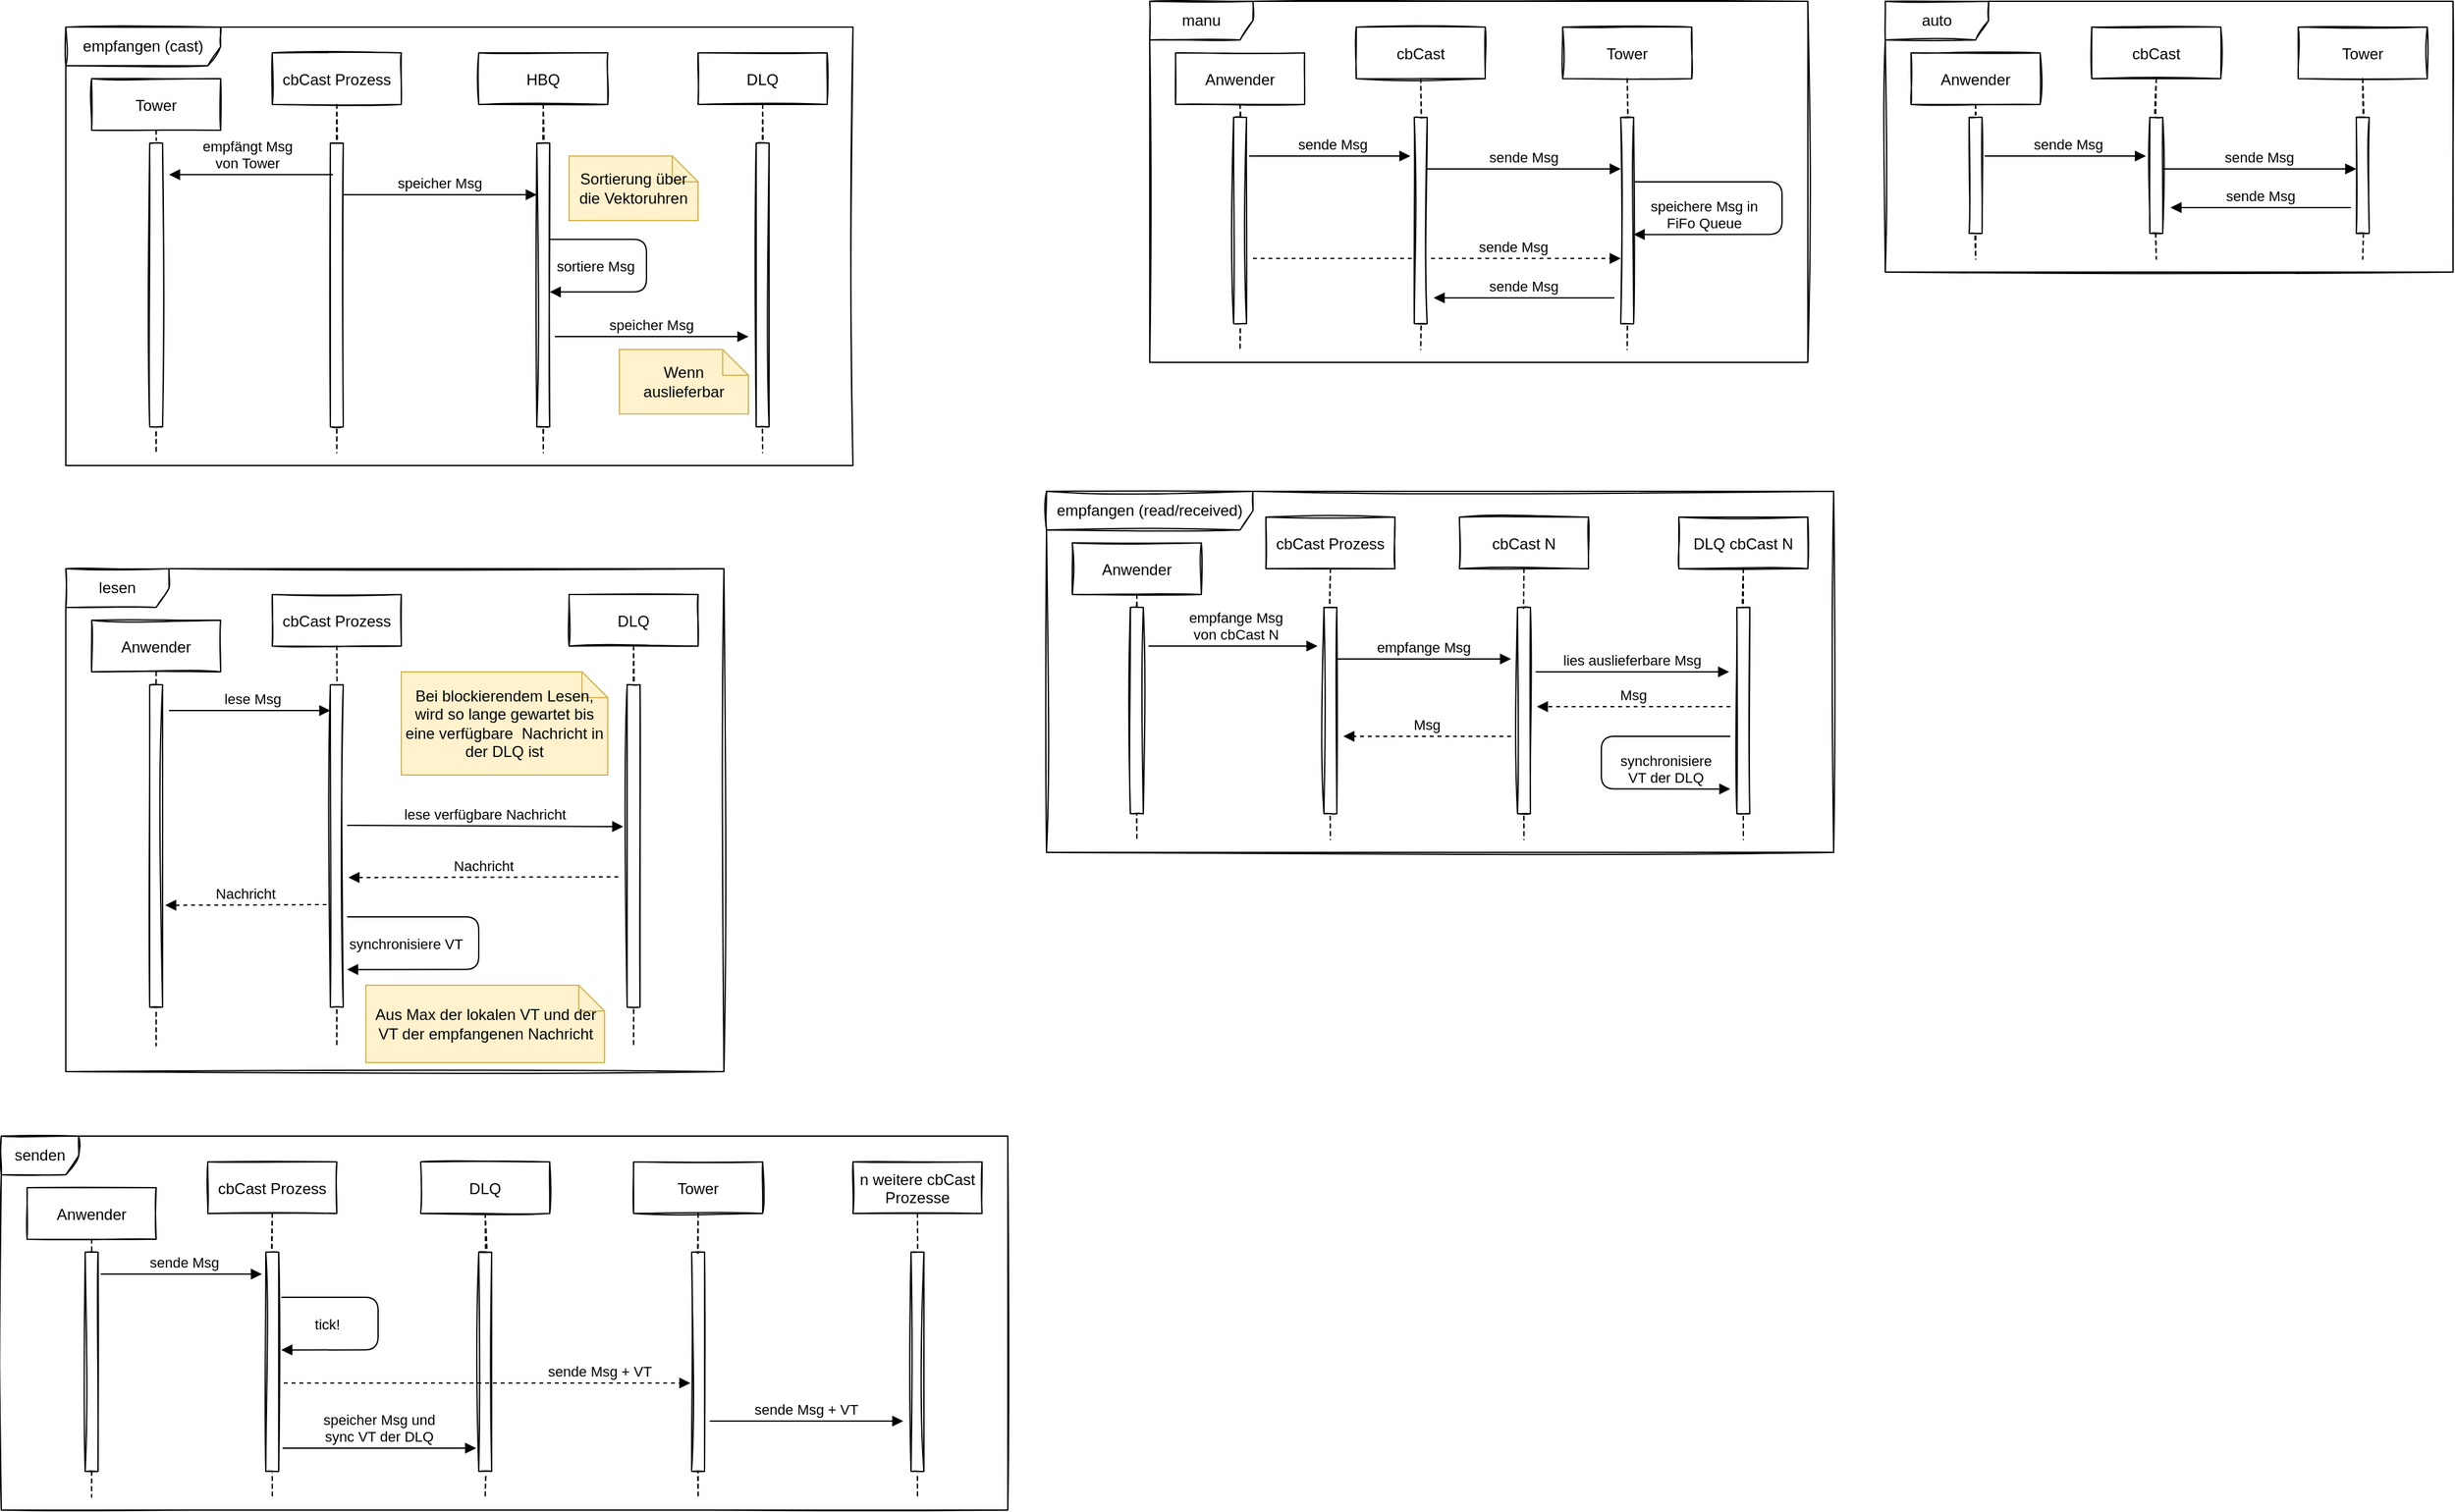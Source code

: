 <mxfile version="15.8.7" type="device"><diagram id="kgpKYQtTHZ0yAKxKKP6v" name="Page-1"><mxGraphModel dx="946" dy="725" grid="1" gridSize="10" guides="1" tooltips="1" connect="1" arrows="1" fold="1" page="1" pageScale="1" pageWidth="850" pageHeight="1100" math="0" shadow="0"><root><mxCell id="0"/><mxCell id="1" parent="0"/><mxCell id="mBNW3FOgWOewo8QIWIge-110" value="auto" style="shape=umlFrame;whiteSpace=wrap;html=1;sketch=1;width=80;height=30;" vertex="1" parent="1"><mxGeometry x="1510" y="50" width="440" height="210" as="geometry"/></mxCell><mxCell id="mBNW3FOgWOewo8QIWIge-80" value="" style="group" vertex="1" connectable="0" parent="1"><mxGeometry x="100" y="490" width="510" height="390" as="geometry"/></mxCell><mxCell id="mBNW3FOgWOewo8QIWIge-51" value="lesen" style="shape=umlFrame;whiteSpace=wrap;html=1;sketch=1;width=80;height=30;" vertex="1" parent="mBNW3FOgWOewo8QIWIge-80"><mxGeometry width="510" height="390" as="geometry"/></mxCell><mxCell id="mBNW3FOgWOewo8QIWIge-52" value="Anwender" style="shape=umlLifeline;perimeter=lifelinePerimeter;container=1;collapsible=0;recursiveResize=0;rounded=0;shadow=0;strokeWidth=1;sketch=1;" vertex="1" parent="mBNW3FOgWOewo8QIWIge-80"><mxGeometry x="20" y="40" width="100" height="330" as="geometry"/></mxCell><mxCell id="mBNW3FOgWOewo8QIWIge-53" value="" style="points=[];perimeter=orthogonalPerimeter;rounded=0;shadow=0;strokeWidth=1;sketch=1;" vertex="1" parent="mBNW3FOgWOewo8QIWIge-52"><mxGeometry x="45" y="50" width="10" height="250" as="geometry"/></mxCell><mxCell id="mBNW3FOgWOewo8QIWIge-54" value="DLQ" style="shape=umlLifeline;perimeter=lifelinePerimeter;container=1;collapsible=0;recursiveResize=0;rounded=0;shadow=0;strokeWidth=1;sketch=1;" vertex="1" parent="mBNW3FOgWOewo8QIWIge-80"><mxGeometry x="390" y="20" width="100" height="350" as="geometry"/></mxCell><mxCell id="mBNW3FOgWOewo8QIWIge-55" value="" style="points=[];perimeter=orthogonalPerimeter;rounded=0;shadow=0;strokeWidth=1;sketch=1;" vertex="1" parent="mBNW3FOgWOewo8QIWIge-54"><mxGeometry x="45" y="70" width="10" height="250" as="geometry"/></mxCell><mxCell id="mBNW3FOgWOewo8QIWIge-56" value="lese verfügbare Nachricht" style="verticalAlign=bottom;endArrow=block;shadow=0;strokeWidth=1;" edge="1" parent="mBNW3FOgWOewo8QIWIge-54"><mxGeometry relative="1" as="geometry"><mxPoint x="-172" y="179" as="sourcePoint"/><mxPoint x="42" y="180" as="targetPoint"/></mxGeometry></mxCell><mxCell id="mBNW3FOgWOewo8QIWIge-63" value="cbCast Prozess" style="shape=umlLifeline;perimeter=lifelinePerimeter;container=1;collapsible=0;recursiveResize=0;rounded=0;shadow=0;strokeWidth=1;sketch=1;" vertex="1" parent="mBNW3FOgWOewo8QIWIge-80"><mxGeometry x="160" y="20" width="100" height="350" as="geometry"/></mxCell><mxCell id="mBNW3FOgWOewo8QIWIge-64" value="" style="points=[];perimeter=orthogonalPerimeter;rounded=0;shadow=0;strokeWidth=1;sketch=1;" vertex="1" parent="mBNW3FOgWOewo8QIWIge-63"><mxGeometry x="45" y="70" width="10" height="250" as="geometry"/></mxCell><mxCell id="mBNW3FOgWOewo8QIWIge-72" value="Nachricht" style="verticalAlign=bottom;endArrow=none;shadow=0;strokeWidth=1;dashed=1;startArrow=block;startFill=1;endFill=0;" edge="1" parent="mBNW3FOgWOewo8QIWIge-63"><mxGeometry relative="1" as="geometry"><mxPoint x="-83" y="241" as="sourcePoint"/><mxPoint x="42" y="240.5" as="targetPoint"/></mxGeometry></mxCell><mxCell id="mBNW3FOgWOewo8QIWIge-71" value="Nachricht" style="verticalAlign=bottom;endArrow=none;shadow=0;strokeWidth=1;dashed=1;startArrow=block;startFill=1;endFill=0;" edge="1" parent="mBNW3FOgWOewo8QIWIge-63"><mxGeometry relative="1" as="geometry"><mxPoint x="59" y="219.5" as="sourcePoint"/><mxPoint x="269" y="219" as="targetPoint"/></mxGeometry></mxCell><mxCell id="mBNW3FOgWOewo8QIWIge-65" value="lese Msg" style="verticalAlign=bottom;endArrow=block;shadow=0;strokeWidth=1;" edge="1" parent="mBNW3FOgWOewo8QIWIge-80"><mxGeometry x="0.04" relative="1" as="geometry"><mxPoint x="80" y="110" as="sourcePoint"/><mxPoint as="offset"/><mxPoint x="205" y="110" as="targetPoint"/></mxGeometry></mxCell><mxCell id="mBNW3FOgWOewo8QIWIge-69" value="Bei blockierendem Lesen, wird so lange gewartet bis eine verfügbare&amp;nbsp; Nachricht in der DLQ ist" style="shape=note;size=20;whiteSpace=wrap;html=1;fillColor=#fff2cc;strokeColor=#d6b656;" vertex="1" parent="mBNW3FOgWOewo8QIWIge-80"><mxGeometry x="260" y="80" width="160" height="80" as="geometry"/></mxCell><mxCell id="mBNW3FOgWOewo8QIWIge-74" value="synchronisiere VT" style="verticalAlign=bottom;endArrow=block;shadow=0;strokeWidth=1;entryX=1;entryY=0.786;entryDx=0;entryDy=0;entryPerimeter=0;edgeStyle=orthogonalEdgeStyle;" edge="1" parent="mBNW3FOgWOewo8QIWIge-80"><mxGeometry x="0.625" y="-11" relative="1" as="geometry"><mxPoint x="218" y="270" as="sourcePoint"/><mxPoint x="218" y="310.82" as="targetPoint"/><Array as="points"><mxPoint x="320" y="270"/><mxPoint x="320" y="311"/></Array><mxPoint as="offset"/></mxGeometry></mxCell><mxCell id="mBNW3FOgWOewo8QIWIge-76" value="Aus Max der lokalen VT und der VT der empfangenen Nachricht" style="shape=note;size=20;whiteSpace=wrap;html=1;fillColor=#fff2cc;strokeColor=#d6b656;" vertex="1" parent="mBNW3FOgWOewo8QIWIge-80"><mxGeometry x="232.5" y="323" width="185" height="60" as="geometry"/></mxCell><mxCell id="mBNW3FOgWOewo8QIWIge-81" value="" style="group" vertex="1" connectable="0" parent="1"><mxGeometry x="50" y="930" width="780" height="290" as="geometry"/></mxCell><mxCell id="mBNW3FOgWOewo8QIWIge-32" value="senden" style="shape=umlFrame;whiteSpace=wrap;html=1;sketch=1;gradientColor=none;" vertex="1" parent="mBNW3FOgWOewo8QIWIge-81"><mxGeometry width="780" height="290" as="geometry"/></mxCell><mxCell id="mBNW3FOgWOewo8QIWIge-6" value="Anwender" style="shape=umlLifeline;perimeter=lifelinePerimeter;container=1;collapsible=0;recursiveResize=0;rounded=0;shadow=0;strokeWidth=1;sketch=1;" vertex="1" parent="mBNW3FOgWOewo8QIWIge-81"><mxGeometry x="20" y="40" width="100" height="240" as="geometry"/></mxCell><mxCell id="mBNW3FOgWOewo8QIWIge-7" value="" style="points=[];perimeter=orthogonalPerimeter;rounded=0;shadow=0;strokeWidth=1;sketch=1;" vertex="1" parent="mBNW3FOgWOewo8QIWIge-6"><mxGeometry x="45" y="50" width="10" height="170" as="geometry"/></mxCell><mxCell id="mBNW3FOgWOewo8QIWIge-11" value="DLQ" style="shape=umlLifeline;perimeter=lifelinePerimeter;container=1;collapsible=0;recursiveResize=0;rounded=0;shadow=0;strokeWidth=1;sketch=1;" vertex="1" parent="mBNW3FOgWOewo8QIWIge-81"><mxGeometry x="325" y="20" width="100" height="260" as="geometry"/></mxCell><mxCell id="mBNW3FOgWOewo8QIWIge-12" value="" style="points=[];perimeter=orthogonalPerimeter;rounded=0;shadow=0;strokeWidth=1;sketch=1;" vertex="1" parent="mBNW3FOgWOewo8QIWIge-11"><mxGeometry x="45" y="70" width="10" height="170" as="geometry"/></mxCell><mxCell id="mBNW3FOgWOewo8QIWIge-10" value="sende Msg + VT" style="verticalAlign=bottom;endArrow=block;shadow=0;strokeWidth=1;sketch=0;dashed=1;jumpStyle=none;jumpSize=6;" edge="1" parent="mBNW3FOgWOewo8QIWIge-11"><mxGeometry x="0.556" relative="1" as="geometry"><mxPoint x="-106" y="171.5" as="sourcePoint"/><mxPoint x="209" y="171.5" as="targetPoint"/><mxPoint as="offset"/></mxGeometry></mxCell><mxCell id="mBNW3FOgWOewo8QIWIge-17" value="cbCast Prozess" style="shape=umlLifeline;perimeter=lifelinePerimeter;container=1;collapsible=0;recursiveResize=0;rounded=0;shadow=0;strokeWidth=1;sketch=1;" vertex="1" parent="mBNW3FOgWOewo8QIWIge-81"><mxGeometry x="160" y="20" width="100" height="260" as="geometry"/></mxCell><mxCell id="mBNW3FOgWOewo8QIWIge-18" value="" style="points=[];perimeter=orthogonalPerimeter;rounded=0;shadow=0;strokeWidth=1;sketch=1;" vertex="1" parent="mBNW3FOgWOewo8QIWIge-17"><mxGeometry x="45" y="70" width="10" height="170" as="geometry"/></mxCell><mxCell id="mBNW3FOgWOewo8QIWIge-15" value="speicher Msg und &#10;sync VT der DLQ" style="verticalAlign=bottom;endArrow=block;shadow=0;strokeWidth=1;sketch=0;" edge="1" parent="mBNW3FOgWOewo8QIWIge-17"><mxGeometry relative="1" as="geometry"><mxPoint x="58" y="222" as="sourcePoint"/><mxPoint x="208" y="222" as="targetPoint"/></mxGeometry></mxCell><mxCell id="mBNW3FOgWOewo8QIWIge-20" value="tick!" style="verticalAlign=bottom;endArrow=block;shadow=0;strokeWidth=1;entryX=1;entryY=0.786;entryDx=0;entryDy=0;entryPerimeter=0;edgeStyle=orthogonalEdgeStyle;sketch=0;" edge="1" parent="mBNW3FOgWOewo8QIWIge-81"><mxGeometry x="0.625" y="-11" relative="1" as="geometry"><mxPoint x="217" y="125" as="sourcePoint"/><mxPoint x="217" y="165.82" as="targetPoint"/><Array as="points"><mxPoint x="292" y="125"/><mxPoint x="292" y="166"/></Array><mxPoint as="offset"/></mxGeometry></mxCell><mxCell id="mBNW3FOgWOewo8QIWIge-24" value="Tower" style="shape=umlLifeline;perimeter=lifelinePerimeter;container=1;collapsible=0;recursiveResize=0;rounded=0;shadow=0;strokeWidth=1;sketch=1;" vertex="1" parent="mBNW3FOgWOewo8QIWIge-81"><mxGeometry x="490" y="20" width="100" height="260" as="geometry"/></mxCell><mxCell id="mBNW3FOgWOewo8QIWIge-25" value="" style="points=[];perimeter=orthogonalPerimeter;rounded=0;shadow=0;strokeWidth=1;sketch=1;" vertex="1" parent="mBNW3FOgWOewo8QIWIge-24"><mxGeometry x="45" y="70" width="10" height="170" as="geometry"/></mxCell><mxCell id="mBNW3FOgWOewo8QIWIge-28" value="n weitere cbCast&#10;Prozesse" style="shape=umlLifeline;perimeter=lifelinePerimeter;container=1;collapsible=0;recursiveResize=0;rounded=0;shadow=0;strokeWidth=1;sketch=1;" vertex="1" parent="mBNW3FOgWOewo8QIWIge-81"><mxGeometry x="660" y="20" width="100" height="260" as="geometry"/></mxCell><mxCell id="mBNW3FOgWOewo8QIWIge-29" value="" style="points=[];perimeter=orthogonalPerimeter;rounded=0;shadow=0;strokeWidth=1;sketch=1;" vertex="1" parent="mBNW3FOgWOewo8QIWIge-28"><mxGeometry x="45" y="70" width="10" height="170" as="geometry"/></mxCell><mxCell id="mBNW3FOgWOewo8QIWIge-19" value="sende Msg" style="verticalAlign=bottom;endArrow=block;shadow=0;strokeWidth=1;sketch=0;" edge="1" parent="mBNW3FOgWOewo8QIWIge-81"><mxGeometry x="0.04" relative="1" as="geometry"><mxPoint x="77" y="107" as="sourcePoint"/><mxPoint as="offset"/><mxPoint x="202" y="107" as="targetPoint"/></mxGeometry></mxCell><mxCell id="mBNW3FOgWOewo8QIWIge-26" value="sende Msg + VT" style="verticalAlign=bottom;endArrow=block;shadow=0;strokeWidth=1;sketch=0;" edge="1" parent="mBNW3FOgWOewo8QIWIge-81"><mxGeometry relative="1" as="geometry"><mxPoint x="549" y="221" as="sourcePoint"/><mxPoint x="699" y="221" as="targetPoint"/></mxGeometry></mxCell><mxCell id="mBNW3FOgWOewo8QIWIge-112" value="" style="group" vertex="1" connectable="0" parent="1"><mxGeometry x="940" y="50" width="510" height="280" as="geometry"/></mxCell><mxCell id="mBNW3FOgWOewo8QIWIge-83" value="manu" style="shape=umlFrame;whiteSpace=wrap;html=1;sketch=1;width=80;height=30;" vertex="1" parent="mBNW3FOgWOewo8QIWIge-112"><mxGeometry width="510" height="280" as="geometry"/></mxCell><mxCell id="mBNW3FOgWOewo8QIWIge-84" value="Anwender" style="shape=umlLifeline;perimeter=lifelinePerimeter;container=1;collapsible=0;recursiveResize=0;rounded=0;shadow=0;strokeWidth=1;sketch=1;" vertex="1" parent="mBNW3FOgWOewo8QIWIge-112"><mxGeometry x="20" y="40" width="100" height="230" as="geometry"/></mxCell><mxCell id="mBNW3FOgWOewo8QIWIge-85" value="" style="points=[];perimeter=orthogonalPerimeter;rounded=0;shadow=0;strokeWidth=1;sketch=1;" vertex="1" parent="mBNW3FOgWOewo8QIWIge-84"><mxGeometry x="45" y="50" width="10" height="160" as="geometry"/></mxCell><mxCell id="mBNW3FOgWOewo8QIWIge-86" value="Tower" style="shape=umlLifeline;perimeter=lifelinePerimeter;container=1;collapsible=0;recursiveResize=0;rounded=0;shadow=0;strokeWidth=1;sketch=1;" vertex="1" parent="mBNW3FOgWOewo8QIWIge-112"><mxGeometry x="320" y="20" width="100" height="250" as="geometry"/></mxCell><mxCell id="mBNW3FOgWOewo8QIWIge-87" value="" style="points=[];perimeter=orthogonalPerimeter;rounded=0;shadow=0;strokeWidth=1;sketch=1;" vertex="1" parent="mBNW3FOgWOewo8QIWIge-86"><mxGeometry x="45" y="70" width="10" height="160" as="geometry"/></mxCell><mxCell id="mBNW3FOgWOewo8QIWIge-94" value="speichere Msg in &#10;FiFo Queue" style="verticalAlign=bottom;endArrow=block;shadow=0;strokeWidth=1;entryX=1;entryY=0.786;entryDx=0;entryDy=0;entryPerimeter=0;edgeStyle=orthogonalEdgeStyle;" edge="1" parent="mBNW3FOgWOewo8QIWIge-86"><mxGeometry x="0.594" relative="1" as="geometry"><mxPoint x="55" y="120" as="sourcePoint"/><mxPoint x="55" y="160.82" as="targetPoint"/><Array as="points"><mxPoint x="170" y="120"/><mxPoint x="170" y="161"/></Array><mxPoint as="offset"/></mxGeometry></mxCell><mxCell id="mBNW3FOgWOewo8QIWIge-98" value="sende Msg" style="verticalAlign=bottom;endArrow=block;shadow=0;strokeWidth=1;dashed=1;" edge="1" parent="mBNW3FOgWOewo8QIWIge-86"><mxGeometry x="0.417" relative="1" as="geometry"><mxPoint x="-240" y="179.41" as="sourcePoint"/><mxPoint as="offset"/><mxPoint x="45" y="179.41" as="targetPoint"/></mxGeometry></mxCell><mxCell id="mBNW3FOgWOewo8QIWIge-96" value="sende Msg" style="verticalAlign=bottom;endArrow=block;shadow=0;strokeWidth=1;" edge="1" parent="mBNW3FOgWOewo8QIWIge-86"><mxGeometry relative="1" as="geometry"><mxPoint x="40" y="210" as="sourcePoint"/><mxPoint x="-100" y="210" as="targetPoint"/></mxGeometry></mxCell><mxCell id="mBNW3FOgWOewo8QIWIge-90" value="cbCast" style="shape=umlLifeline;perimeter=lifelinePerimeter;container=1;collapsible=0;recursiveResize=0;rounded=0;shadow=0;strokeWidth=1;sketch=1;" vertex="1" parent="mBNW3FOgWOewo8QIWIge-112"><mxGeometry x="160" y="20" width="100" height="250" as="geometry"/></mxCell><mxCell id="mBNW3FOgWOewo8QIWIge-91" value="" style="points=[];perimeter=orthogonalPerimeter;rounded=0;shadow=0;strokeWidth=1;sketch=1;" vertex="1" parent="mBNW3FOgWOewo8QIWIge-90"><mxGeometry x="45" y="70" width="10" height="160" as="geometry"/></mxCell><mxCell id="mBNW3FOgWOewo8QIWIge-92" value="sende Msg" style="verticalAlign=bottom;endArrow=block;shadow=0;strokeWidth=1;" edge="1" parent="mBNW3FOgWOewo8QIWIge-90"><mxGeometry relative="1" as="geometry"><mxPoint x="55" y="110.0" as="sourcePoint"/><mxPoint x="205" y="110" as="targetPoint"/></mxGeometry></mxCell><mxCell id="mBNW3FOgWOewo8QIWIge-93" value="sende Msg" style="verticalAlign=bottom;endArrow=block;shadow=0;strokeWidth=1;" edge="1" parent="mBNW3FOgWOewo8QIWIge-90"><mxGeometry x="0.04" relative="1" as="geometry"><mxPoint x="-83" y="100" as="sourcePoint"/><mxPoint as="offset"/><mxPoint x="42" y="100" as="targetPoint"/></mxGeometry></mxCell><mxCell id="mBNW3FOgWOewo8QIWIge-114" value="empfangen (read/received)" style="shape=umlFrame;whiteSpace=wrap;html=1;sketch=1;width=160;height=30;" vertex="1" parent="1"><mxGeometry x="860" y="430" width="610" height="280" as="geometry"/></mxCell><mxCell id="mBNW3FOgWOewo8QIWIge-115" value="Anwender" style="shape=umlLifeline;perimeter=lifelinePerimeter;container=1;collapsible=0;recursiveResize=0;rounded=0;shadow=0;strokeWidth=1;sketch=1;" vertex="1" parent="1"><mxGeometry x="880" y="470" width="100" height="230" as="geometry"/></mxCell><mxCell id="mBNW3FOgWOewo8QIWIge-116" value="" style="points=[];perimeter=orthogonalPerimeter;rounded=0;shadow=0;strokeWidth=1;sketch=1;" vertex="1" parent="mBNW3FOgWOewo8QIWIge-115"><mxGeometry x="45" y="50" width="10" height="160" as="geometry"/></mxCell><mxCell id="mBNW3FOgWOewo8QIWIge-117" value="cbCast N" style="shape=umlLifeline;perimeter=lifelinePerimeter;container=1;collapsible=0;recursiveResize=0;rounded=0;shadow=0;strokeWidth=1;sketch=1;" vertex="1" parent="1"><mxGeometry x="1180" y="450" width="100" height="250" as="geometry"/></mxCell><mxCell id="mBNW3FOgWOewo8QIWIge-118" value="" style="points=[];perimeter=orthogonalPerimeter;rounded=0;shadow=0;strokeWidth=1;sketch=1;" vertex="1" parent="mBNW3FOgWOewo8QIWIge-117"><mxGeometry x="45" y="70" width="10" height="160" as="geometry"/></mxCell><mxCell id="mBNW3FOgWOewo8QIWIge-129" value="lies auslieferbare Msg" style="verticalAlign=bottom;endArrow=block;shadow=0;strokeWidth=1;" edge="1" parent="mBNW3FOgWOewo8QIWIge-117"><mxGeometry relative="1" as="geometry"><mxPoint x="59" y="120" as="sourcePoint"/><mxPoint x="209" y="120" as="targetPoint"/></mxGeometry></mxCell><mxCell id="mBNW3FOgWOewo8QIWIge-119" value="DLQ cbCast N" style="shape=umlLifeline;perimeter=lifelinePerimeter;container=1;collapsible=0;recursiveResize=0;rounded=0;shadow=0;strokeWidth=1;sketch=1;" vertex="1" parent="1"><mxGeometry x="1350" y="450" width="100" height="250" as="geometry"/></mxCell><mxCell id="mBNW3FOgWOewo8QIWIge-120" value="" style="points=[];perimeter=orthogonalPerimeter;rounded=0;shadow=0;strokeWidth=1;sketch=1;" vertex="1" parent="mBNW3FOgWOewo8QIWIge-119"><mxGeometry x="45" y="70" width="10" height="160" as="geometry"/></mxCell><mxCell id="mBNW3FOgWOewo8QIWIge-121" value="cbCast Prozess" style="shape=umlLifeline;perimeter=lifelinePerimeter;container=1;collapsible=0;recursiveResize=0;rounded=0;shadow=0;strokeWidth=1;sketch=1;" vertex="1" parent="1"><mxGeometry x="1030" y="450" width="100" height="250" as="geometry"/></mxCell><mxCell id="mBNW3FOgWOewo8QIWIge-122" value="" style="points=[];perimeter=orthogonalPerimeter;rounded=0;shadow=0;strokeWidth=1;sketch=1;" vertex="1" parent="mBNW3FOgWOewo8QIWIge-121"><mxGeometry x="45" y="70" width="10" height="160" as="geometry"/></mxCell><mxCell id="mBNW3FOgWOewo8QIWIge-123" value="empfange Msg" style="verticalAlign=bottom;endArrow=block;shadow=0;strokeWidth=1;" edge="1" parent="mBNW3FOgWOewo8QIWIge-121"><mxGeometry relative="1" as="geometry"><mxPoint x="55" y="110.0" as="sourcePoint"/><mxPoint x="190" y="110" as="targetPoint"/></mxGeometry></mxCell><mxCell id="mBNW3FOgWOewo8QIWIge-124" value="empfange Msg &#10;von cbCast N" style="verticalAlign=bottom;endArrow=block;shadow=0;strokeWidth=1;" edge="1" parent="mBNW3FOgWOewo8QIWIge-121"><mxGeometry x="0.04" relative="1" as="geometry"><mxPoint x="-91" y="100" as="sourcePoint"/><mxPoint as="offset"/><mxPoint x="40" y="100" as="targetPoint"/></mxGeometry></mxCell><mxCell id="mBNW3FOgWOewo8QIWIge-131" value="Msg" style="verticalAlign=bottom;endArrow=block;shadow=0;strokeWidth=1;dashed=1;" edge="1" parent="mBNW3FOgWOewo8QIWIge-121"><mxGeometry relative="1" as="geometry"><mxPoint x="190" y="170" as="sourcePoint"/><mxPoint x="60" y="170" as="targetPoint"/></mxGeometry></mxCell><mxCell id="mBNW3FOgWOewo8QIWIge-125" value="synchronisiere &#10;VT der DLQ" style="verticalAlign=bottom;endArrow=block;shadow=0;strokeWidth=1;entryX=1;entryY=0.786;entryDx=0;entryDy=0;entryPerimeter=0;edgeStyle=orthogonalEdgeStyle;" edge="1" parent="1"><mxGeometry x="0.585" relative="1" as="geometry"><mxPoint x="1389.94" y="620" as="sourcePoint"/><mxPoint x="1389.94" y="660.82" as="targetPoint"/><Array as="points"><mxPoint x="1289.94" y="620"/><mxPoint x="1289.94" y="661"/></Array><mxPoint as="offset"/></mxGeometry></mxCell><mxCell id="mBNW3FOgWOewo8QIWIge-130" value="Msg" style="verticalAlign=bottom;endArrow=block;shadow=0;strokeWidth=1;dashed=1;" edge="1" parent="1"><mxGeometry relative="1" as="geometry"><mxPoint x="1390.0" y="597" as="sourcePoint"/><mxPoint x="1240" y="597" as="targetPoint"/></mxGeometry></mxCell><mxCell id="mBNW3FOgWOewo8QIWIge-135" value="" style="group" vertex="1" connectable="0" parent="1"><mxGeometry x="100" y="70" width="610" height="340" as="geometry"/></mxCell><mxCell id="mBNW3FOgWOewo8QIWIge-21" value="empfangen (cast)" style="shape=umlFrame;whiteSpace=wrap;html=1;sketch=1;width=120;height=30;" vertex="1" parent="mBNW3FOgWOewo8QIWIge-135"><mxGeometry width="610" height="340" as="geometry"/></mxCell><mxCell id="3nuBFxr9cyL0pnOWT2aG-1" value="Tower" style="shape=umlLifeline;perimeter=lifelinePerimeter;container=1;collapsible=0;recursiveResize=0;rounded=0;shadow=0;strokeWidth=1;sketch=1;" parent="mBNW3FOgWOewo8QIWIge-135" vertex="1"><mxGeometry x="20" y="40" width="100" height="290" as="geometry"/></mxCell><mxCell id="3nuBFxr9cyL0pnOWT2aG-2" value="" style="points=[];perimeter=orthogonalPerimeter;rounded=0;shadow=0;strokeWidth=1;sketch=1;" parent="3nuBFxr9cyL0pnOWT2aG-1" vertex="1"><mxGeometry x="45" y="50" width="10" height="220" as="geometry"/></mxCell><mxCell id="3nuBFxr9cyL0pnOWT2aG-5" value="HBQ" style="shape=umlLifeline;perimeter=lifelinePerimeter;container=1;collapsible=0;recursiveResize=0;rounded=0;shadow=0;strokeWidth=1;sketch=1;" parent="mBNW3FOgWOewo8QIWIge-135" vertex="1"><mxGeometry x="320" y="20" width="100" height="310" as="geometry"/></mxCell><mxCell id="3nuBFxr9cyL0pnOWT2aG-6" value="" style="points=[];perimeter=orthogonalPerimeter;rounded=0;shadow=0;strokeWidth=1;sketch=1;" parent="3nuBFxr9cyL0pnOWT2aG-5" vertex="1"><mxGeometry x="45" y="70" width="10" height="220" as="geometry"/></mxCell><mxCell id="dRLTDuF6zf5JJlCdQuAs-1" value="DLQ" style="shape=umlLifeline;perimeter=lifelinePerimeter;container=1;collapsible=0;recursiveResize=0;rounded=0;shadow=0;strokeWidth=1;sketch=1;" parent="mBNW3FOgWOewo8QIWIge-135" vertex="1"><mxGeometry x="490" y="20" width="100" height="310" as="geometry"/></mxCell><mxCell id="dRLTDuF6zf5JJlCdQuAs-2" value="" style="points=[];perimeter=orthogonalPerimeter;rounded=0;shadow=0;strokeWidth=1;sketch=1;" parent="dRLTDuF6zf5JJlCdQuAs-1" vertex="1"><mxGeometry x="45" y="70" width="10" height="220" as="geometry"/></mxCell><mxCell id="dRLTDuF6zf5JJlCdQuAs-9" value="cbCast Prozess" style="shape=umlLifeline;perimeter=lifelinePerimeter;container=1;collapsible=0;recursiveResize=0;rounded=0;shadow=0;strokeWidth=1;sketch=1;" parent="mBNW3FOgWOewo8QIWIge-135" vertex="1"><mxGeometry x="160" y="20" width="100" height="310" as="geometry"/></mxCell><mxCell id="mBNW3FOgWOewo8QIWIge-2" value="" style="points=[];perimeter=orthogonalPerimeter;rounded=0;shadow=0;strokeWidth=1;sketch=1;" vertex="1" parent="dRLTDuF6zf5JJlCdQuAs-9"><mxGeometry x="45" y="70" width="10" height="220" as="geometry"/></mxCell><mxCell id="dRLTDuF6zf5JJlCdQuAs-13" value="speicher Msg" style="verticalAlign=bottom;endArrow=block;shadow=0;strokeWidth=1;" parent="dRLTDuF6zf5JJlCdQuAs-9" edge="1"><mxGeometry relative="1" as="geometry"><mxPoint x="55" y="110.0" as="sourcePoint"/><mxPoint x="205" y="110" as="targetPoint"/></mxGeometry></mxCell><mxCell id="dRLTDuF6zf5JJlCdQuAs-33" value="sortiere Msg" style="verticalAlign=bottom;endArrow=block;shadow=0;strokeWidth=1;entryX=1;entryY=0.786;entryDx=0;entryDy=0;entryPerimeter=0;edgeStyle=orthogonalEdgeStyle;" parent="mBNW3FOgWOewo8QIWIge-135" edge="1"><mxGeometry x="0.625" y="-11" relative="1" as="geometry"><mxPoint x="375" y="164.59" as="sourcePoint"/><mxPoint x="375" y="205.41" as="targetPoint"/><Array as="points"><mxPoint x="450" y="164.59"/><mxPoint x="450" y="205.59"/></Array><mxPoint as="offset"/></mxGeometry></mxCell><mxCell id="mBNW3FOgWOewo8QIWIge-3" value="Sortierung über die Vektoruhren" style="shape=note;size=20;whiteSpace=wrap;html=1;fillColor=#fff2cc;strokeColor=#d6b656;" vertex="1" parent="mBNW3FOgWOewo8QIWIge-135"><mxGeometry x="390" y="100" width="100" height="50" as="geometry"/></mxCell><mxCell id="mBNW3FOgWOewo8QIWIge-4" value="speicher Msg" style="verticalAlign=bottom;endArrow=block;shadow=0;strokeWidth=1;" edge="1" parent="mBNW3FOgWOewo8QIWIge-135"><mxGeometry relative="1" as="geometry"><mxPoint x="379" y="240.0" as="sourcePoint"/><mxPoint x="529" y="240" as="targetPoint"/></mxGeometry></mxCell><mxCell id="mBNW3FOgWOewo8QIWIge-5" value="Wenn &lt;br&gt;auslieferbar" style="shape=note;size=20;whiteSpace=wrap;html=1;fillColor=#fff2cc;strokeColor=#d6b656;" vertex="1" parent="mBNW3FOgWOewo8QIWIge-135"><mxGeometry x="429" y="250" width="100" height="50" as="geometry"/></mxCell><mxCell id="3nuBFxr9cyL0pnOWT2aG-8" value="empfängt Msg &#10;von Tower" style="verticalAlign=bottom;endArrow=block;shadow=0;strokeWidth=1;" parent="mBNW3FOgWOewo8QIWIge-135" edge="1"><mxGeometry x="0.04" relative="1" as="geometry"><mxPoint x="207" y="114.41" as="sourcePoint"/><mxPoint as="offset"/><mxPoint x="80" y="114.41" as="targetPoint"/></mxGeometry></mxCell><mxCell id="mBNW3FOgWOewo8QIWIge-99" value="Anwender" style="shape=umlLifeline;perimeter=lifelinePerimeter;container=1;collapsible=0;recursiveResize=0;rounded=0;shadow=0;strokeWidth=1;sketch=1;" vertex="1" parent="1"><mxGeometry x="1530" y="90" width="100" height="160" as="geometry"/></mxCell><mxCell id="mBNW3FOgWOewo8QIWIge-100" value="" style="points=[];perimeter=orthogonalPerimeter;rounded=0;shadow=0;strokeWidth=1;sketch=1;" vertex="1" parent="mBNW3FOgWOewo8QIWIge-99"><mxGeometry x="45" y="50" width="10" height="90" as="geometry"/></mxCell><mxCell id="mBNW3FOgWOewo8QIWIge-102" value="Tower" style="shape=umlLifeline;perimeter=lifelinePerimeter;container=1;collapsible=0;recursiveResize=0;rounded=0;shadow=0;strokeWidth=1;sketch=1;" vertex="1" parent="1"><mxGeometry x="1830" y="70" width="100" height="180" as="geometry"/></mxCell><mxCell id="mBNW3FOgWOewo8QIWIge-103" value="" style="points=[];perimeter=orthogonalPerimeter;rounded=0;shadow=0;strokeWidth=1;sketch=1;" vertex="1" parent="mBNW3FOgWOewo8QIWIge-102"><mxGeometry x="45" y="70" width="10" height="90" as="geometry"/></mxCell><mxCell id="mBNW3FOgWOewo8QIWIge-109" value="sende Msg" style="verticalAlign=bottom;endArrow=block;shadow=0;strokeWidth=1;" edge="1" parent="mBNW3FOgWOewo8QIWIge-102"><mxGeometry relative="1" as="geometry"><mxPoint x="41" y="140" as="sourcePoint"/><mxPoint x="-99" y="140" as="targetPoint"/></mxGeometry></mxCell><mxCell id="mBNW3FOgWOewo8QIWIge-105" value="cbCast" style="shape=umlLifeline;perimeter=lifelinePerimeter;container=1;collapsible=0;recursiveResize=0;rounded=0;shadow=0;strokeWidth=1;sketch=1;" vertex="1" parent="1"><mxGeometry x="1670" y="70" width="100" height="180" as="geometry"/></mxCell><mxCell id="mBNW3FOgWOewo8QIWIge-106" value="" style="points=[];perimeter=orthogonalPerimeter;rounded=0;shadow=0;strokeWidth=1;sketch=1;" vertex="1" parent="mBNW3FOgWOewo8QIWIge-105"><mxGeometry x="45" y="70" width="10" height="90" as="geometry"/></mxCell><mxCell id="mBNW3FOgWOewo8QIWIge-107" value="sende Msg" style="verticalAlign=bottom;endArrow=block;shadow=0;strokeWidth=1;" edge="1" parent="mBNW3FOgWOewo8QIWIge-105"><mxGeometry relative="1" as="geometry"><mxPoint x="55" y="110.0" as="sourcePoint"/><mxPoint x="205" y="110" as="targetPoint"/></mxGeometry></mxCell><mxCell id="mBNW3FOgWOewo8QIWIge-108" value="sende Msg" style="verticalAlign=bottom;endArrow=block;shadow=0;strokeWidth=1;" edge="1" parent="mBNW3FOgWOewo8QIWIge-105"><mxGeometry x="0.04" relative="1" as="geometry"><mxPoint x="-83" y="100" as="sourcePoint"/><mxPoint as="offset"/><mxPoint x="42" y="100" as="targetPoint"/></mxGeometry></mxCell></root></mxGraphModel></diagram></mxfile>